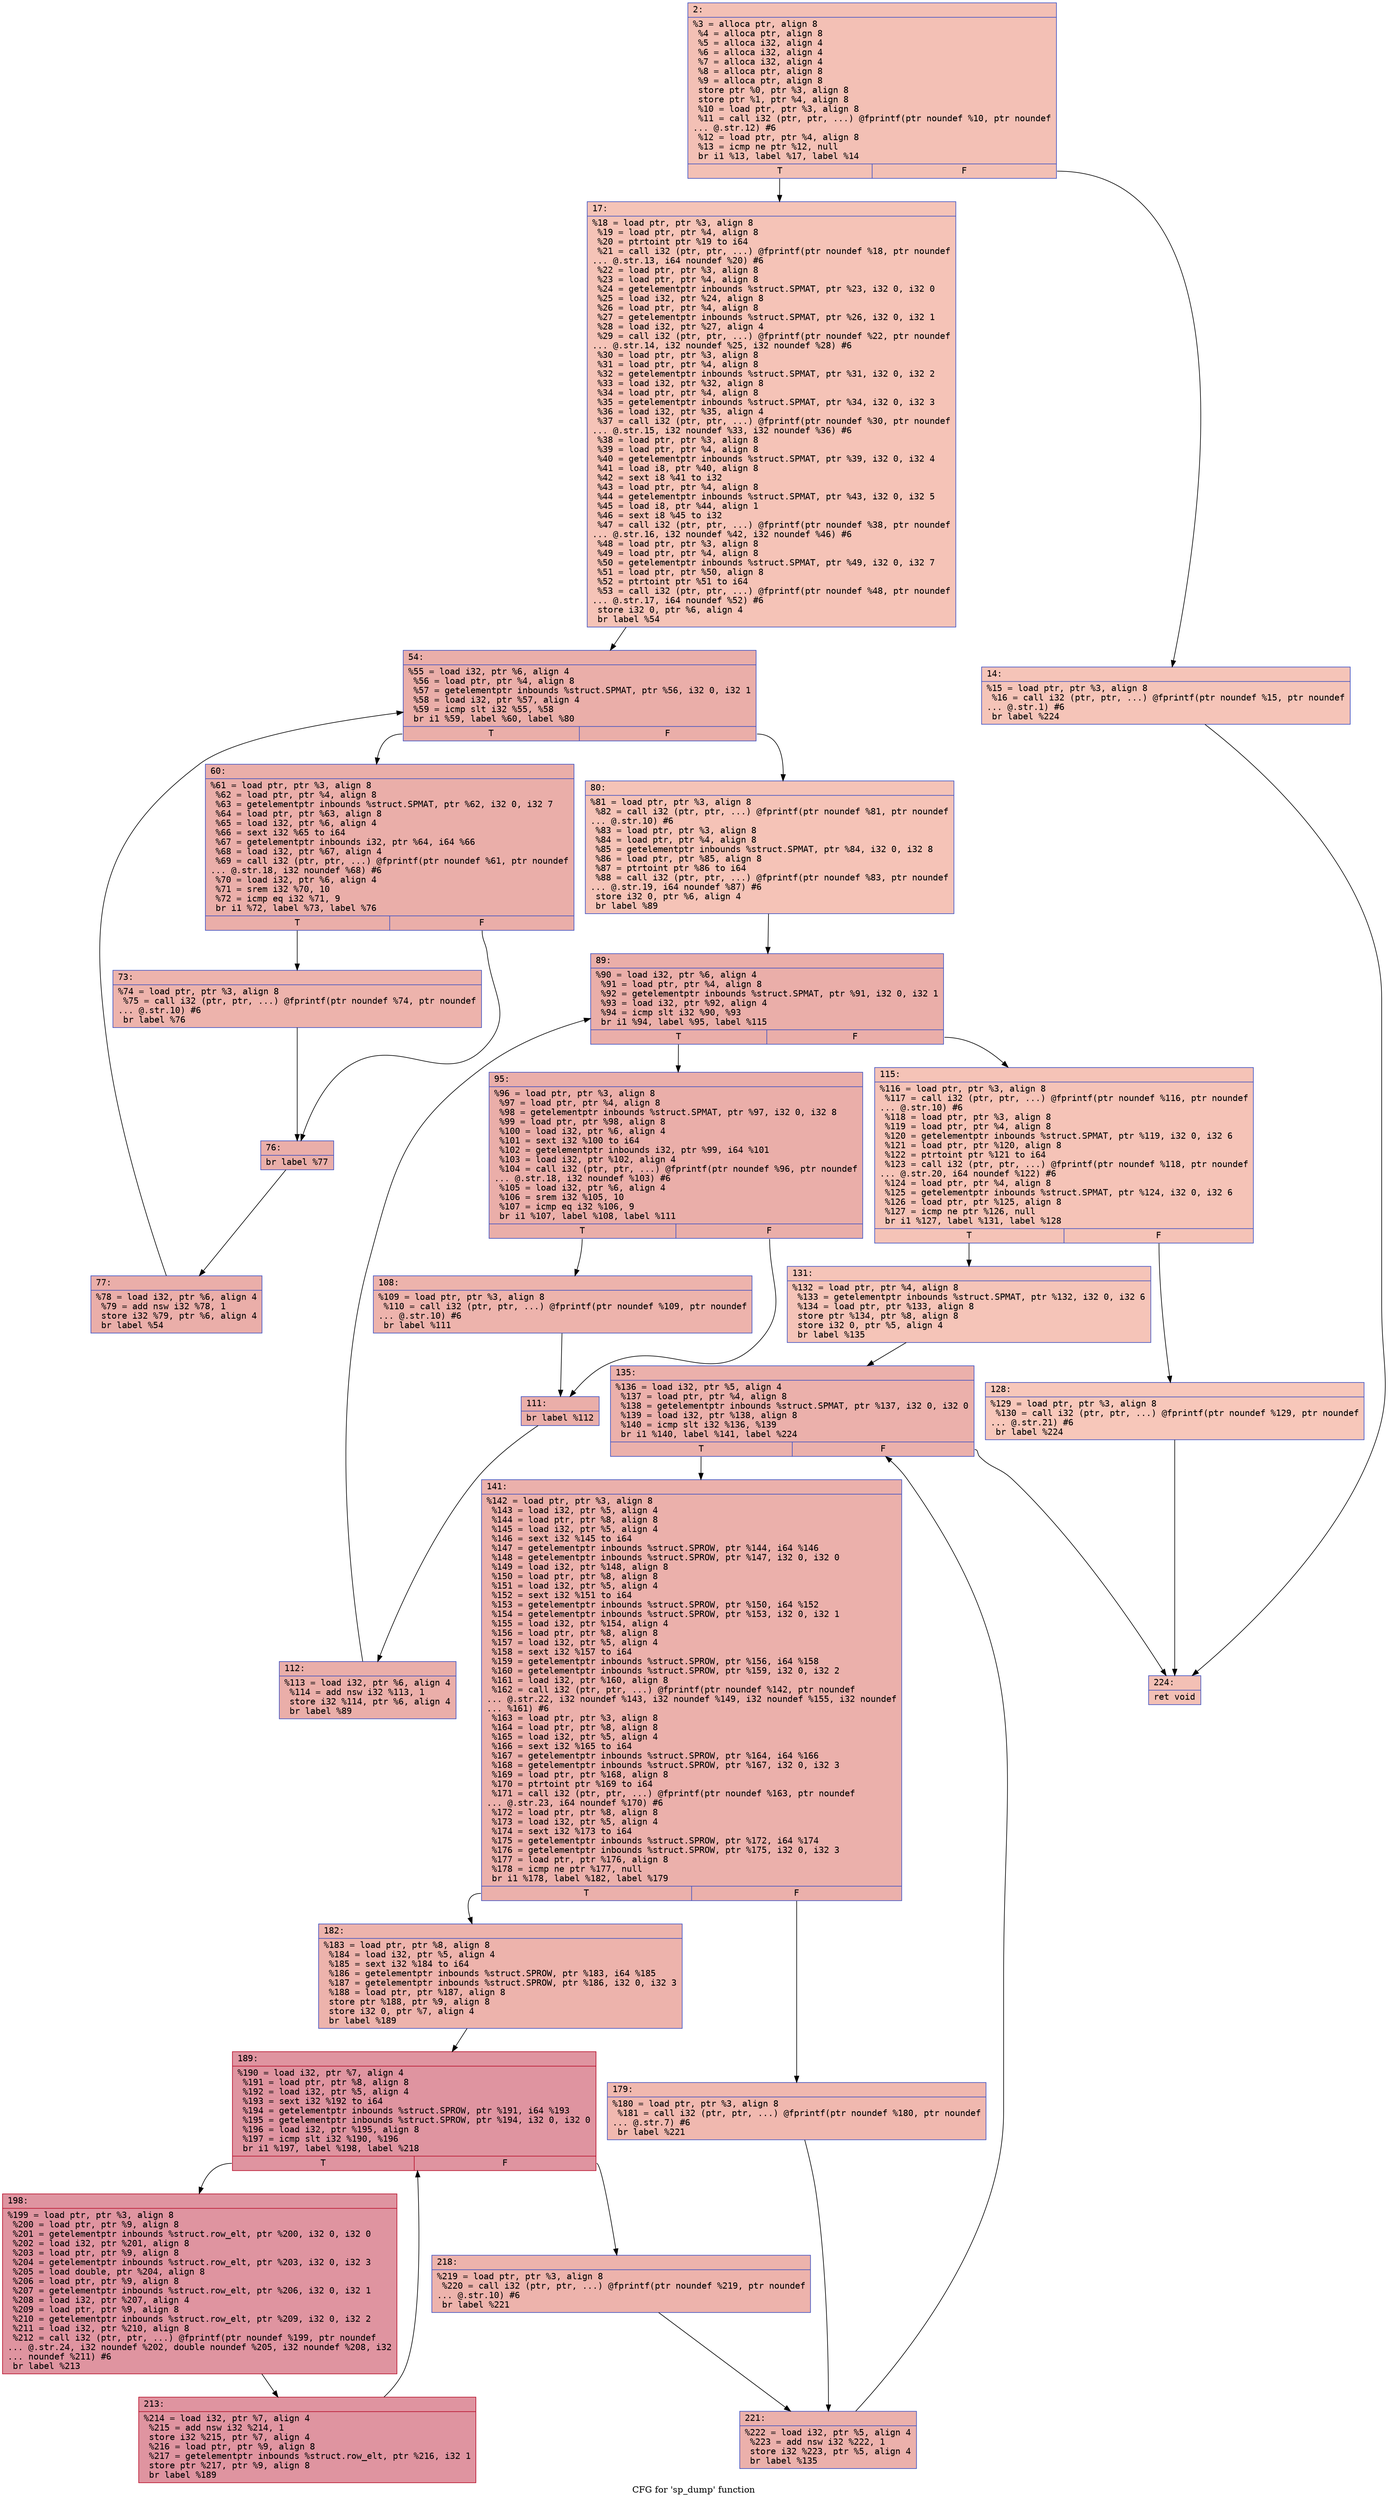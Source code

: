 digraph "CFG for 'sp_dump' function" {
	label="CFG for 'sp_dump' function";

	Node0x600002fc6760 [shape=record,color="#3d50c3ff", style=filled, fillcolor="#e5705870" fontname="Courier",label="{2:\l|  %3 = alloca ptr, align 8\l  %4 = alloca ptr, align 8\l  %5 = alloca i32, align 4\l  %6 = alloca i32, align 4\l  %7 = alloca i32, align 4\l  %8 = alloca ptr, align 8\l  %9 = alloca ptr, align 8\l  store ptr %0, ptr %3, align 8\l  store ptr %1, ptr %4, align 8\l  %10 = load ptr, ptr %3, align 8\l  %11 = call i32 (ptr, ptr, ...) @fprintf(ptr noundef %10, ptr noundef\l... @.str.12) #6\l  %12 = load ptr, ptr %4, align 8\l  %13 = icmp ne ptr %12, null\l  br i1 %13, label %17, label %14\l|{<s0>T|<s1>F}}"];
	Node0x600002fc6760:s0 -> Node0x600002fc6800[tooltip="2 -> 17\nProbability 62.50%" ];
	Node0x600002fc6760:s1 -> Node0x600002fc67b0[tooltip="2 -> 14\nProbability 37.50%" ];
	Node0x600002fc67b0 [shape=record,color="#3d50c3ff", style=filled, fillcolor="#e97a5f70" fontname="Courier",label="{14:\l|  %15 = load ptr, ptr %3, align 8\l  %16 = call i32 (ptr, ptr, ...) @fprintf(ptr noundef %15, ptr noundef\l... @.str.1) #6\l  br label %224\l}"];
	Node0x600002fc67b0 -> Node0x600002fc6f80[tooltip="14 -> 224\nProbability 100.00%" ];
	Node0x600002fc6800 [shape=record,color="#3d50c3ff", style=filled, fillcolor="#e8765c70" fontname="Courier",label="{17:\l|  %18 = load ptr, ptr %3, align 8\l  %19 = load ptr, ptr %4, align 8\l  %20 = ptrtoint ptr %19 to i64\l  %21 = call i32 (ptr, ptr, ...) @fprintf(ptr noundef %18, ptr noundef\l... @.str.13, i64 noundef %20) #6\l  %22 = load ptr, ptr %3, align 8\l  %23 = load ptr, ptr %4, align 8\l  %24 = getelementptr inbounds %struct.SPMAT, ptr %23, i32 0, i32 0\l  %25 = load i32, ptr %24, align 8\l  %26 = load ptr, ptr %4, align 8\l  %27 = getelementptr inbounds %struct.SPMAT, ptr %26, i32 0, i32 1\l  %28 = load i32, ptr %27, align 4\l  %29 = call i32 (ptr, ptr, ...) @fprintf(ptr noundef %22, ptr noundef\l... @.str.14, i32 noundef %25, i32 noundef %28) #6\l  %30 = load ptr, ptr %3, align 8\l  %31 = load ptr, ptr %4, align 8\l  %32 = getelementptr inbounds %struct.SPMAT, ptr %31, i32 0, i32 2\l  %33 = load i32, ptr %32, align 8\l  %34 = load ptr, ptr %4, align 8\l  %35 = getelementptr inbounds %struct.SPMAT, ptr %34, i32 0, i32 3\l  %36 = load i32, ptr %35, align 4\l  %37 = call i32 (ptr, ptr, ...) @fprintf(ptr noundef %30, ptr noundef\l... @.str.15, i32 noundef %33, i32 noundef %36) #6\l  %38 = load ptr, ptr %3, align 8\l  %39 = load ptr, ptr %4, align 8\l  %40 = getelementptr inbounds %struct.SPMAT, ptr %39, i32 0, i32 4\l  %41 = load i8, ptr %40, align 8\l  %42 = sext i8 %41 to i32\l  %43 = load ptr, ptr %4, align 8\l  %44 = getelementptr inbounds %struct.SPMAT, ptr %43, i32 0, i32 5\l  %45 = load i8, ptr %44, align 1\l  %46 = sext i8 %45 to i32\l  %47 = call i32 (ptr, ptr, ...) @fprintf(ptr noundef %38, ptr noundef\l... @.str.16, i32 noundef %42, i32 noundef %46) #6\l  %48 = load ptr, ptr %3, align 8\l  %49 = load ptr, ptr %4, align 8\l  %50 = getelementptr inbounds %struct.SPMAT, ptr %49, i32 0, i32 7\l  %51 = load ptr, ptr %50, align 8\l  %52 = ptrtoint ptr %51 to i64\l  %53 = call i32 (ptr, ptr, ...) @fprintf(ptr noundef %48, ptr noundef\l... @.str.17, i64 noundef %52) #6\l  store i32 0, ptr %6, align 4\l  br label %54\l}"];
	Node0x600002fc6800 -> Node0x600002fc6850[tooltip="17 -> 54\nProbability 100.00%" ];
	Node0x600002fc6850 [shape=record,color="#3d50c3ff", style=filled, fillcolor="#d0473d70" fontname="Courier",label="{54:\l|  %55 = load i32, ptr %6, align 4\l  %56 = load ptr, ptr %4, align 8\l  %57 = getelementptr inbounds %struct.SPMAT, ptr %56, i32 0, i32 1\l  %58 = load i32, ptr %57, align 4\l  %59 = icmp slt i32 %55, %58\l  br i1 %59, label %60, label %80\l|{<s0>T|<s1>F}}"];
	Node0x600002fc6850:s0 -> Node0x600002fc68a0[tooltip="54 -> 60\nProbability 96.88%" ];
	Node0x600002fc6850:s1 -> Node0x600002fc69e0[tooltip="54 -> 80\nProbability 3.12%" ];
	Node0x600002fc68a0 [shape=record,color="#3d50c3ff", style=filled, fillcolor="#d0473d70" fontname="Courier",label="{60:\l|  %61 = load ptr, ptr %3, align 8\l  %62 = load ptr, ptr %4, align 8\l  %63 = getelementptr inbounds %struct.SPMAT, ptr %62, i32 0, i32 7\l  %64 = load ptr, ptr %63, align 8\l  %65 = load i32, ptr %6, align 4\l  %66 = sext i32 %65 to i64\l  %67 = getelementptr inbounds i32, ptr %64, i64 %66\l  %68 = load i32, ptr %67, align 4\l  %69 = call i32 (ptr, ptr, ...) @fprintf(ptr noundef %61, ptr noundef\l... @.str.18, i32 noundef %68) #6\l  %70 = load i32, ptr %6, align 4\l  %71 = srem i32 %70, 10\l  %72 = icmp eq i32 %71, 9\l  br i1 %72, label %73, label %76\l|{<s0>T|<s1>F}}"];
	Node0x600002fc68a0:s0 -> Node0x600002fc68f0[tooltip="60 -> 73\nProbability 50.00%" ];
	Node0x600002fc68a0:s1 -> Node0x600002fc6940[tooltip="60 -> 76\nProbability 50.00%" ];
	Node0x600002fc68f0 [shape=record,color="#3d50c3ff", style=filled, fillcolor="#d6524470" fontname="Courier",label="{73:\l|  %74 = load ptr, ptr %3, align 8\l  %75 = call i32 (ptr, ptr, ...) @fprintf(ptr noundef %74, ptr noundef\l... @.str.10) #6\l  br label %76\l}"];
	Node0x600002fc68f0 -> Node0x600002fc6940[tooltip="73 -> 76\nProbability 100.00%" ];
	Node0x600002fc6940 [shape=record,color="#3d50c3ff", style=filled, fillcolor="#d0473d70" fontname="Courier",label="{76:\l|  br label %77\l}"];
	Node0x600002fc6940 -> Node0x600002fc6990[tooltip="76 -> 77\nProbability 100.00%" ];
	Node0x600002fc6990 [shape=record,color="#3d50c3ff", style=filled, fillcolor="#d0473d70" fontname="Courier",label="{77:\l|  %78 = load i32, ptr %6, align 4\l  %79 = add nsw i32 %78, 1\l  store i32 %79, ptr %6, align 4\l  br label %54\l}"];
	Node0x600002fc6990 -> Node0x600002fc6850[tooltip="77 -> 54\nProbability 100.00%" ];
	Node0x600002fc69e0 [shape=record,color="#3d50c3ff", style=filled, fillcolor="#e8765c70" fontname="Courier",label="{80:\l|  %81 = load ptr, ptr %3, align 8\l  %82 = call i32 (ptr, ptr, ...) @fprintf(ptr noundef %81, ptr noundef\l... @.str.10) #6\l  %83 = load ptr, ptr %3, align 8\l  %84 = load ptr, ptr %4, align 8\l  %85 = getelementptr inbounds %struct.SPMAT, ptr %84, i32 0, i32 8\l  %86 = load ptr, ptr %85, align 8\l  %87 = ptrtoint ptr %86 to i64\l  %88 = call i32 (ptr, ptr, ...) @fprintf(ptr noundef %83, ptr noundef\l... @.str.19, i64 noundef %87) #6\l  store i32 0, ptr %6, align 4\l  br label %89\l}"];
	Node0x600002fc69e0 -> Node0x600002fc6a30[tooltip="80 -> 89\nProbability 100.00%" ];
	Node0x600002fc6a30 [shape=record,color="#3d50c3ff", style=filled, fillcolor="#d0473d70" fontname="Courier",label="{89:\l|  %90 = load i32, ptr %6, align 4\l  %91 = load ptr, ptr %4, align 8\l  %92 = getelementptr inbounds %struct.SPMAT, ptr %91, i32 0, i32 1\l  %93 = load i32, ptr %92, align 4\l  %94 = icmp slt i32 %90, %93\l  br i1 %94, label %95, label %115\l|{<s0>T|<s1>F}}"];
	Node0x600002fc6a30:s0 -> Node0x600002fc6a80[tooltip="89 -> 95\nProbability 96.88%" ];
	Node0x600002fc6a30:s1 -> Node0x600002fc6bc0[tooltip="89 -> 115\nProbability 3.12%" ];
	Node0x600002fc6a80 [shape=record,color="#3d50c3ff", style=filled, fillcolor="#d0473d70" fontname="Courier",label="{95:\l|  %96 = load ptr, ptr %3, align 8\l  %97 = load ptr, ptr %4, align 8\l  %98 = getelementptr inbounds %struct.SPMAT, ptr %97, i32 0, i32 8\l  %99 = load ptr, ptr %98, align 8\l  %100 = load i32, ptr %6, align 4\l  %101 = sext i32 %100 to i64\l  %102 = getelementptr inbounds i32, ptr %99, i64 %101\l  %103 = load i32, ptr %102, align 4\l  %104 = call i32 (ptr, ptr, ...) @fprintf(ptr noundef %96, ptr noundef\l... @.str.18, i32 noundef %103) #6\l  %105 = load i32, ptr %6, align 4\l  %106 = srem i32 %105, 10\l  %107 = icmp eq i32 %106, 9\l  br i1 %107, label %108, label %111\l|{<s0>T|<s1>F}}"];
	Node0x600002fc6a80:s0 -> Node0x600002fc6ad0[tooltip="95 -> 108\nProbability 50.00%" ];
	Node0x600002fc6a80:s1 -> Node0x600002fc6b20[tooltip="95 -> 111\nProbability 50.00%" ];
	Node0x600002fc6ad0 [shape=record,color="#3d50c3ff", style=filled, fillcolor="#d6524470" fontname="Courier",label="{108:\l|  %109 = load ptr, ptr %3, align 8\l  %110 = call i32 (ptr, ptr, ...) @fprintf(ptr noundef %109, ptr noundef\l... @.str.10) #6\l  br label %111\l}"];
	Node0x600002fc6ad0 -> Node0x600002fc6b20[tooltip="108 -> 111\nProbability 100.00%" ];
	Node0x600002fc6b20 [shape=record,color="#3d50c3ff", style=filled, fillcolor="#d0473d70" fontname="Courier",label="{111:\l|  br label %112\l}"];
	Node0x600002fc6b20 -> Node0x600002fc6b70[tooltip="111 -> 112\nProbability 100.00%" ];
	Node0x600002fc6b70 [shape=record,color="#3d50c3ff", style=filled, fillcolor="#d0473d70" fontname="Courier",label="{112:\l|  %113 = load i32, ptr %6, align 4\l  %114 = add nsw i32 %113, 1\l  store i32 %114, ptr %6, align 4\l  br label %89\l}"];
	Node0x600002fc6b70 -> Node0x600002fc6a30[tooltip="112 -> 89\nProbability 100.00%" ];
	Node0x600002fc6bc0 [shape=record,color="#3d50c3ff", style=filled, fillcolor="#e8765c70" fontname="Courier",label="{115:\l|  %116 = load ptr, ptr %3, align 8\l  %117 = call i32 (ptr, ptr, ...) @fprintf(ptr noundef %116, ptr noundef\l... @.str.10) #6\l  %118 = load ptr, ptr %3, align 8\l  %119 = load ptr, ptr %4, align 8\l  %120 = getelementptr inbounds %struct.SPMAT, ptr %119, i32 0, i32 6\l  %121 = load ptr, ptr %120, align 8\l  %122 = ptrtoint ptr %121 to i64\l  %123 = call i32 (ptr, ptr, ...) @fprintf(ptr noundef %118, ptr noundef\l... @.str.20, i64 noundef %122) #6\l  %124 = load ptr, ptr %4, align 8\l  %125 = getelementptr inbounds %struct.SPMAT, ptr %124, i32 0, i32 6\l  %126 = load ptr, ptr %125, align 8\l  %127 = icmp ne ptr %126, null\l  br i1 %127, label %131, label %128\l|{<s0>T|<s1>F}}"];
	Node0x600002fc6bc0:s0 -> Node0x600002fc6c60[tooltip="115 -> 131\nProbability 62.50%" ];
	Node0x600002fc6bc0:s1 -> Node0x600002fc6c10[tooltip="115 -> 128\nProbability 37.50%" ];
	Node0x600002fc6c10 [shape=record,color="#3d50c3ff", style=filled, fillcolor="#ec7f6370" fontname="Courier",label="{128:\l|  %129 = load ptr, ptr %3, align 8\l  %130 = call i32 (ptr, ptr, ...) @fprintf(ptr noundef %129, ptr noundef\l... @.str.21) #6\l  br label %224\l}"];
	Node0x600002fc6c10 -> Node0x600002fc6f80[tooltip="128 -> 224\nProbability 100.00%" ];
	Node0x600002fc6c60 [shape=record,color="#3d50c3ff", style=filled, fillcolor="#e97a5f70" fontname="Courier",label="{131:\l|  %132 = load ptr, ptr %4, align 8\l  %133 = getelementptr inbounds %struct.SPMAT, ptr %132, i32 0, i32 6\l  %134 = load ptr, ptr %133, align 8\l  store ptr %134, ptr %8, align 8\l  store i32 0, ptr %5, align 4\l  br label %135\l}"];
	Node0x600002fc6c60 -> Node0x600002fc6cb0[tooltip="131 -> 135\nProbability 100.00%" ];
	Node0x600002fc6cb0 [shape=record,color="#3d50c3ff", style=filled, fillcolor="#d24b4070" fontname="Courier",label="{135:\l|  %136 = load i32, ptr %5, align 4\l  %137 = load ptr, ptr %4, align 8\l  %138 = getelementptr inbounds %struct.SPMAT, ptr %137, i32 0, i32 0\l  %139 = load i32, ptr %138, align 8\l  %140 = icmp slt i32 %136, %139\l  br i1 %140, label %141, label %224\l|{<s0>T|<s1>F}}"];
	Node0x600002fc6cb0:s0 -> Node0x600002fc6d00[tooltip="135 -> 141\nProbability 96.88%" ];
	Node0x600002fc6cb0:s1 -> Node0x600002fc6f80[tooltip="135 -> 224\nProbability 3.12%" ];
	Node0x600002fc6d00 [shape=record,color="#3d50c3ff", style=filled, fillcolor="#d24b4070" fontname="Courier",label="{141:\l|  %142 = load ptr, ptr %3, align 8\l  %143 = load i32, ptr %5, align 4\l  %144 = load ptr, ptr %8, align 8\l  %145 = load i32, ptr %5, align 4\l  %146 = sext i32 %145 to i64\l  %147 = getelementptr inbounds %struct.SPROW, ptr %144, i64 %146\l  %148 = getelementptr inbounds %struct.SPROW, ptr %147, i32 0, i32 0\l  %149 = load i32, ptr %148, align 8\l  %150 = load ptr, ptr %8, align 8\l  %151 = load i32, ptr %5, align 4\l  %152 = sext i32 %151 to i64\l  %153 = getelementptr inbounds %struct.SPROW, ptr %150, i64 %152\l  %154 = getelementptr inbounds %struct.SPROW, ptr %153, i32 0, i32 1\l  %155 = load i32, ptr %154, align 4\l  %156 = load ptr, ptr %8, align 8\l  %157 = load i32, ptr %5, align 4\l  %158 = sext i32 %157 to i64\l  %159 = getelementptr inbounds %struct.SPROW, ptr %156, i64 %158\l  %160 = getelementptr inbounds %struct.SPROW, ptr %159, i32 0, i32 2\l  %161 = load i32, ptr %160, align 8\l  %162 = call i32 (ptr, ptr, ...) @fprintf(ptr noundef %142, ptr noundef\l... @.str.22, i32 noundef %143, i32 noundef %149, i32 noundef %155, i32 noundef\l... %161) #6\l  %163 = load ptr, ptr %3, align 8\l  %164 = load ptr, ptr %8, align 8\l  %165 = load i32, ptr %5, align 4\l  %166 = sext i32 %165 to i64\l  %167 = getelementptr inbounds %struct.SPROW, ptr %164, i64 %166\l  %168 = getelementptr inbounds %struct.SPROW, ptr %167, i32 0, i32 3\l  %169 = load ptr, ptr %168, align 8\l  %170 = ptrtoint ptr %169 to i64\l  %171 = call i32 (ptr, ptr, ...) @fprintf(ptr noundef %163, ptr noundef\l... @.str.23, i64 noundef %170) #6\l  %172 = load ptr, ptr %8, align 8\l  %173 = load i32, ptr %5, align 4\l  %174 = sext i32 %173 to i64\l  %175 = getelementptr inbounds %struct.SPROW, ptr %172, i64 %174\l  %176 = getelementptr inbounds %struct.SPROW, ptr %175, i32 0, i32 3\l  %177 = load ptr, ptr %176, align 8\l  %178 = icmp ne ptr %177, null\l  br i1 %178, label %182, label %179\l|{<s0>T|<s1>F}}"];
	Node0x600002fc6d00:s0 -> Node0x600002fc6da0[tooltip="141 -> 182\nProbability 62.50%" ];
	Node0x600002fc6d00:s1 -> Node0x600002fc6d50[tooltip="141 -> 179\nProbability 37.50%" ];
	Node0x600002fc6d50 [shape=record,color="#3d50c3ff", style=filled, fillcolor="#dc5d4a70" fontname="Courier",label="{179:\l|  %180 = load ptr, ptr %3, align 8\l  %181 = call i32 (ptr, ptr, ...) @fprintf(ptr noundef %180, ptr noundef\l... @.str.7) #6\l  br label %221\l}"];
	Node0x600002fc6d50 -> Node0x600002fc6f30[tooltip="179 -> 221\nProbability 100.00%" ];
	Node0x600002fc6da0 [shape=record,color="#3d50c3ff", style=filled, fillcolor="#d6524470" fontname="Courier",label="{182:\l|  %183 = load ptr, ptr %8, align 8\l  %184 = load i32, ptr %5, align 4\l  %185 = sext i32 %184 to i64\l  %186 = getelementptr inbounds %struct.SPROW, ptr %183, i64 %185\l  %187 = getelementptr inbounds %struct.SPROW, ptr %186, i32 0, i32 3\l  %188 = load ptr, ptr %187, align 8\l  store ptr %188, ptr %9, align 8\l  store i32 0, ptr %7, align 4\l  br label %189\l}"];
	Node0x600002fc6da0 -> Node0x600002fc6df0[tooltip="182 -> 189\nProbability 100.00%" ];
	Node0x600002fc6df0 [shape=record,color="#b70d28ff", style=filled, fillcolor="#b70d2870" fontname="Courier",label="{189:\l|  %190 = load i32, ptr %7, align 4\l  %191 = load ptr, ptr %8, align 8\l  %192 = load i32, ptr %5, align 4\l  %193 = sext i32 %192 to i64\l  %194 = getelementptr inbounds %struct.SPROW, ptr %191, i64 %193\l  %195 = getelementptr inbounds %struct.SPROW, ptr %194, i32 0, i32 0\l  %196 = load i32, ptr %195, align 8\l  %197 = icmp slt i32 %190, %196\l  br i1 %197, label %198, label %218\l|{<s0>T|<s1>F}}"];
	Node0x600002fc6df0:s0 -> Node0x600002fc6e40[tooltip="189 -> 198\nProbability 96.88%" ];
	Node0x600002fc6df0:s1 -> Node0x600002fc6ee0[tooltip="189 -> 218\nProbability 3.12%" ];
	Node0x600002fc6e40 [shape=record,color="#b70d28ff", style=filled, fillcolor="#b70d2870" fontname="Courier",label="{198:\l|  %199 = load ptr, ptr %3, align 8\l  %200 = load ptr, ptr %9, align 8\l  %201 = getelementptr inbounds %struct.row_elt, ptr %200, i32 0, i32 0\l  %202 = load i32, ptr %201, align 8\l  %203 = load ptr, ptr %9, align 8\l  %204 = getelementptr inbounds %struct.row_elt, ptr %203, i32 0, i32 3\l  %205 = load double, ptr %204, align 8\l  %206 = load ptr, ptr %9, align 8\l  %207 = getelementptr inbounds %struct.row_elt, ptr %206, i32 0, i32 1\l  %208 = load i32, ptr %207, align 4\l  %209 = load ptr, ptr %9, align 8\l  %210 = getelementptr inbounds %struct.row_elt, ptr %209, i32 0, i32 2\l  %211 = load i32, ptr %210, align 8\l  %212 = call i32 (ptr, ptr, ...) @fprintf(ptr noundef %199, ptr noundef\l... @.str.24, i32 noundef %202, double noundef %205, i32 noundef %208, i32\l... noundef %211) #6\l  br label %213\l}"];
	Node0x600002fc6e40 -> Node0x600002fc6e90[tooltip="198 -> 213\nProbability 100.00%" ];
	Node0x600002fc6e90 [shape=record,color="#b70d28ff", style=filled, fillcolor="#b70d2870" fontname="Courier",label="{213:\l|  %214 = load i32, ptr %7, align 4\l  %215 = add nsw i32 %214, 1\l  store i32 %215, ptr %7, align 4\l  %216 = load ptr, ptr %9, align 8\l  %217 = getelementptr inbounds %struct.row_elt, ptr %216, i32 1\l  store ptr %217, ptr %9, align 8\l  br label %189\l}"];
	Node0x600002fc6e90 -> Node0x600002fc6df0[tooltip="213 -> 189\nProbability 100.00%" ];
	Node0x600002fc6ee0 [shape=record,color="#3d50c3ff", style=filled, fillcolor="#d6524470" fontname="Courier",label="{218:\l|  %219 = load ptr, ptr %3, align 8\l  %220 = call i32 (ptr, ptr, ...) @fprintf(ptr noundef %219, ptr noundef\l... @.str.10) #6\l  br label %221\l}"];
	Node0x600002fc6ee0 -> Node0x600002fc6f30[tooltip="218 -> 221\nProbability 100.00%" ];
	Node0x600002fc6f30 [shape=record,color="#3d50c3ff", style=filled, fillcolor="#d24b4070" fontname="Courier",label="{221:\l|  %222 = load i32, ptr %5, align 4\l  %223 = add nsw i32 %222, 1\l  store i32 %223, ptr %5, align 4\l  br label %135\l}"];
	Node0x600002fc6f30 -> Node0x600002fc6cb0[tooltip="221 -> 135\nProbability 100.00%" ];
	Node0x600002fc6f80 [shape=record,color="#3d50c3ff", style=filled, fillcolor="#e5705870" fontname="Courier",label="{224:\l|  ret void\l}"];
}
